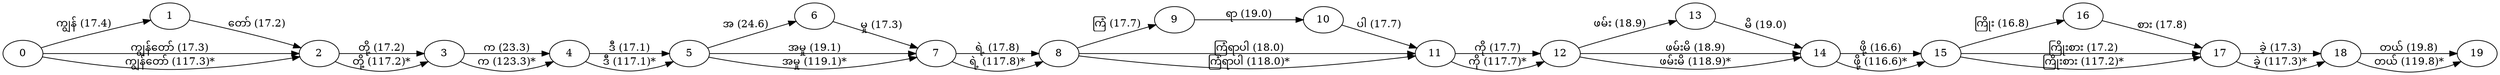 digraph DAG {
  rankdir=LR;
  0 -> 1 [label="ကျွန် (17.4)"];
  0 -> 2 [label="ကျွန်တော် (17.3)"];
  0 -> 2 [label="ကျွန်တော် (117.3)*"];
  1 -> 2 [label="တော် (17.2)"];
  2 -> 3 [label="တို့ (17.2)"];
  2 -> 3 [label="တို့ (117.2)*"];
  3 -> 4 [label="က (23.3)"];
  3 -> 4 [label="က (123.3)*"];
  4 -> 5 [label="ဒီ (17.1)"];
  4 -> 5 [label="ဒီ (117.1)*"];
  5 -> 6 [label="အ (24.6)"];
  5 -> 7 [label="အမှု (19.1)"];
  5 -> 7 [label="အမှု (119.1)*"];
  6 -> 7 [label="မှု (17.3)"];
  7 -> 8 [label="ရဲ့ (17.8)"];
  7 -> 8 [label="ရဲ့ (117.8)*"];
  8 -> 9 [label="ကြံ (17.7)"];
  8 -> 11 [label="ကြံရာပါ (18.0)"];
  8 -> 11 [label="ကြံရာပါ (118.0)*"];
  9 -> 10 [label="ရာ (19.0)"];
  10 -> 11 [label="ပါ (17.7)"];
  11 -> 12 [label="ကို (17.7)"];
  11 -> 12 [label="ကို (117.7)*"];
  12 -> 13 [label="ဖမ်း (18.9)"];
  12 -> 14 [label="ဖမ်းမိ (18.9)"];
  12 -> 14 [label="ဖမ်းမိ (118.9)*"];
  13 -> 14 [label="မိ (19.0)"];
  14 -> 15 [label="ဖို့ (16.6)"];
  14 -> 15 [label="ဖို့ (116.6)*"];
  15 -> 16 [label="ကြိုး (16.8)"];
  15 -> 17 [label="ကြိုးစား (17.2)"];
  15 -> 17 [label="ကြိုးစား (117.2)*"];
  16 -> 17 [label="စား (17.8)"];
  17 -> 18 [label="ခဲ့ (17.3)"];
  17 -> 18 [label="ခဲ့ (117.3)*"];
  18 -> 19 [label="တယ် (19.8)"];
  18 -> 19 [label="တယ် (119.8)*"];
}